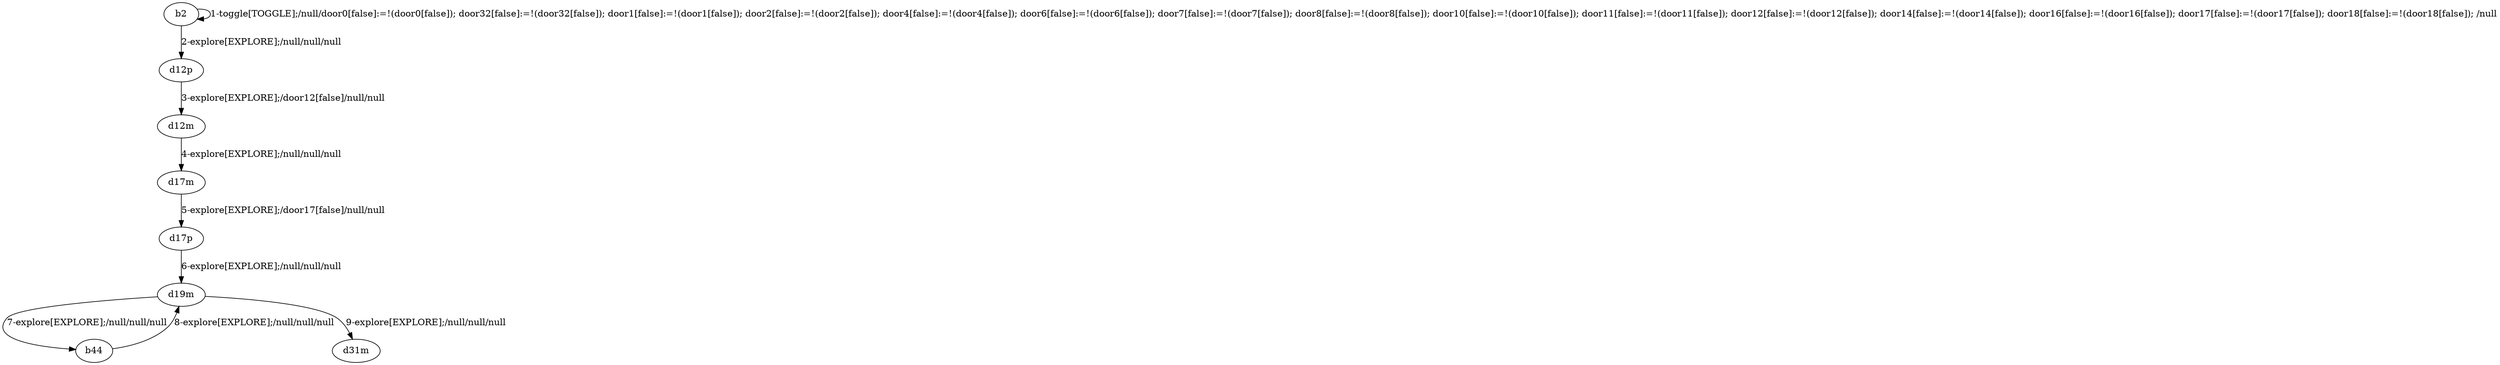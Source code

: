 # Total number of goals covered by this test: 3
# d19m --> d31m
# d17p --> d19m
# d19m --> b44

digraph g {
"b2" -> "b2" [label = "1-toggle[TOGGLE];/null/door0[false]:=!(door0[false]); door32[false]:=!(door32[false]); door1[false]:=!(door1[false]); door2[false]:=!(door2[false]); door4[false]:=!(door4[false]); door6[false]:=!(door6[false]); door7[false]:=!(door7[false]); door8[false]:=!(door8[false]); door10[false]:=!(door10[false]); door11[false]:=!(door11[false]); door12[false]:=!(door12[false]); door14[false]:=!(door14[false]); door16[false]:=!(door16[false]); door17[false]:=!(door17[false]); door18[false]:=!(door18[false]); /null"];
"b2" -> "d12p" [label = "2-explore[EXPLORE];/null/null/null"];
"d12p" -> "d12m" [label = "3-explore[EXPLORE];/door12[false]/null/null"];
"d12m" -> "d17m" [label = "4-explore[EXPLORE];/null/null/null"];
"d17m" -> "d17p" [label = "5-explore[EXPLORE];/door17[false]/null/null"];
"d17p" -> "d19m" [label = "6-explore[EXPLORE];/null/null/null"];
"d19m" -> "b44" [label = "7-explore[EXPLORE];/null/null/null"];
"b44" -> "d19m" [label = "8-explore[EXPLORE];/null/null/null"];
"d19m" -> "d31m" [label = "9-explore[EXPLORE];/null/null/null"];
}